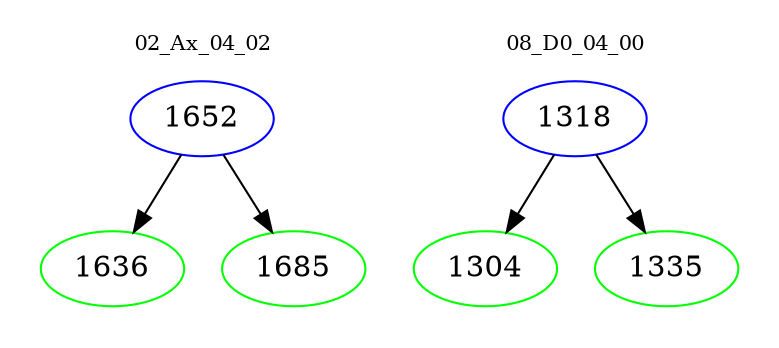 digraph{
subgraph cluster_0 {
color = white
label = "02_Ax_04_02";
fontsize=10;
T0_1652 [label="1652", color="blue"]
T0_1652 -> T0_1636 [color="black"]
T0_1636 [label="1636", color="green"]
T0_1652 -> T0_1685 [color="black"]
T0_1685 [label="1685", color="green"]
}
subgraph cluster_1 {
color = white
label = "08_D0_04_00";
fontsize=10;
T1_1318 [label="1318", color="blue"]
T1_1318 -> T1_1304 [color="black"]
T1_1304 [label="1304", color="green"]
T1_1318 -> T1_1335 [color="black"]
T1_1335 [label="1335", color="green"]
}
}
